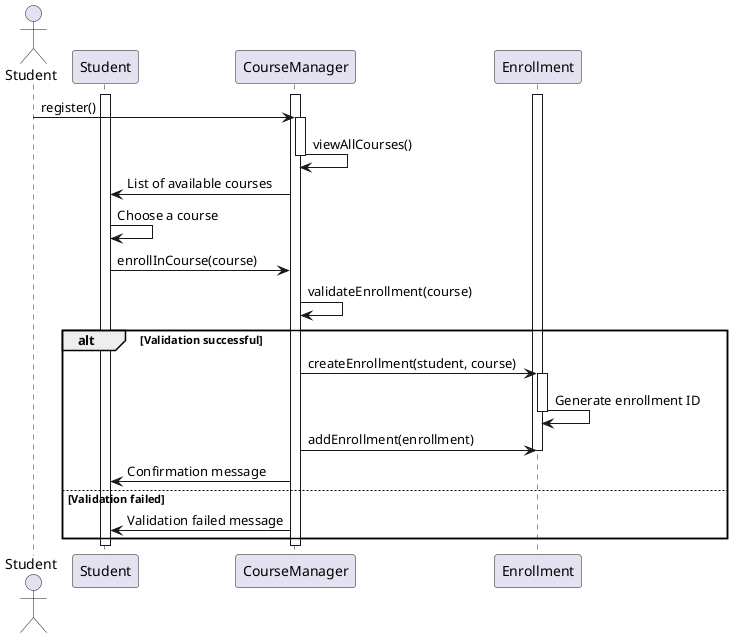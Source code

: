 @startuml 2020900023_In-Class-Activity-Sequence-Diagram

actor Student
participant "Student" as StudentObj
participant "CourseManager" as CourseManagerObj
participant "Enrollment" as EnrollmentObj

activate StudentObj
activate CourseManagerObj
activate EnrollmentObj

Student -> CourseManagerObj: register()
activate CourseManagerObj
CourseManagerObj -> CourseManagerObj: viewAllCourses()
deactivate CourseManagerObj
CourseManagerObj -> StudentObj: List of available courses
StudentObj -> StudentObj: Choose a course
StudentObj -> CourseManagerObj: enrollInCourse(course)
CourseManagerObj -> CourseManagerObj: validateEnrollment(course)
alt Validation successful
    CourseManagerObj -> EnrollmentObj: createEnrollment(student, course)
    activate EnrollmentObj
    EnrollmentObj -> EnrollmentObj: Generate enrollment ID
    deactivate EnrollmentObj
    CourseManagerObj -> EnrollmentObj: addEnrollment(enrollment)
    deactivate EnrollmentObj
    CourseManagerObj -> StudentObj: Confirmation message
else Validation failed
    CourseManagerObj -> StudentObj: Validation failed message
end

deactivate CourseManagerObj
deactivate StudentObj
deactivate EnrollmentObj

@enduml
